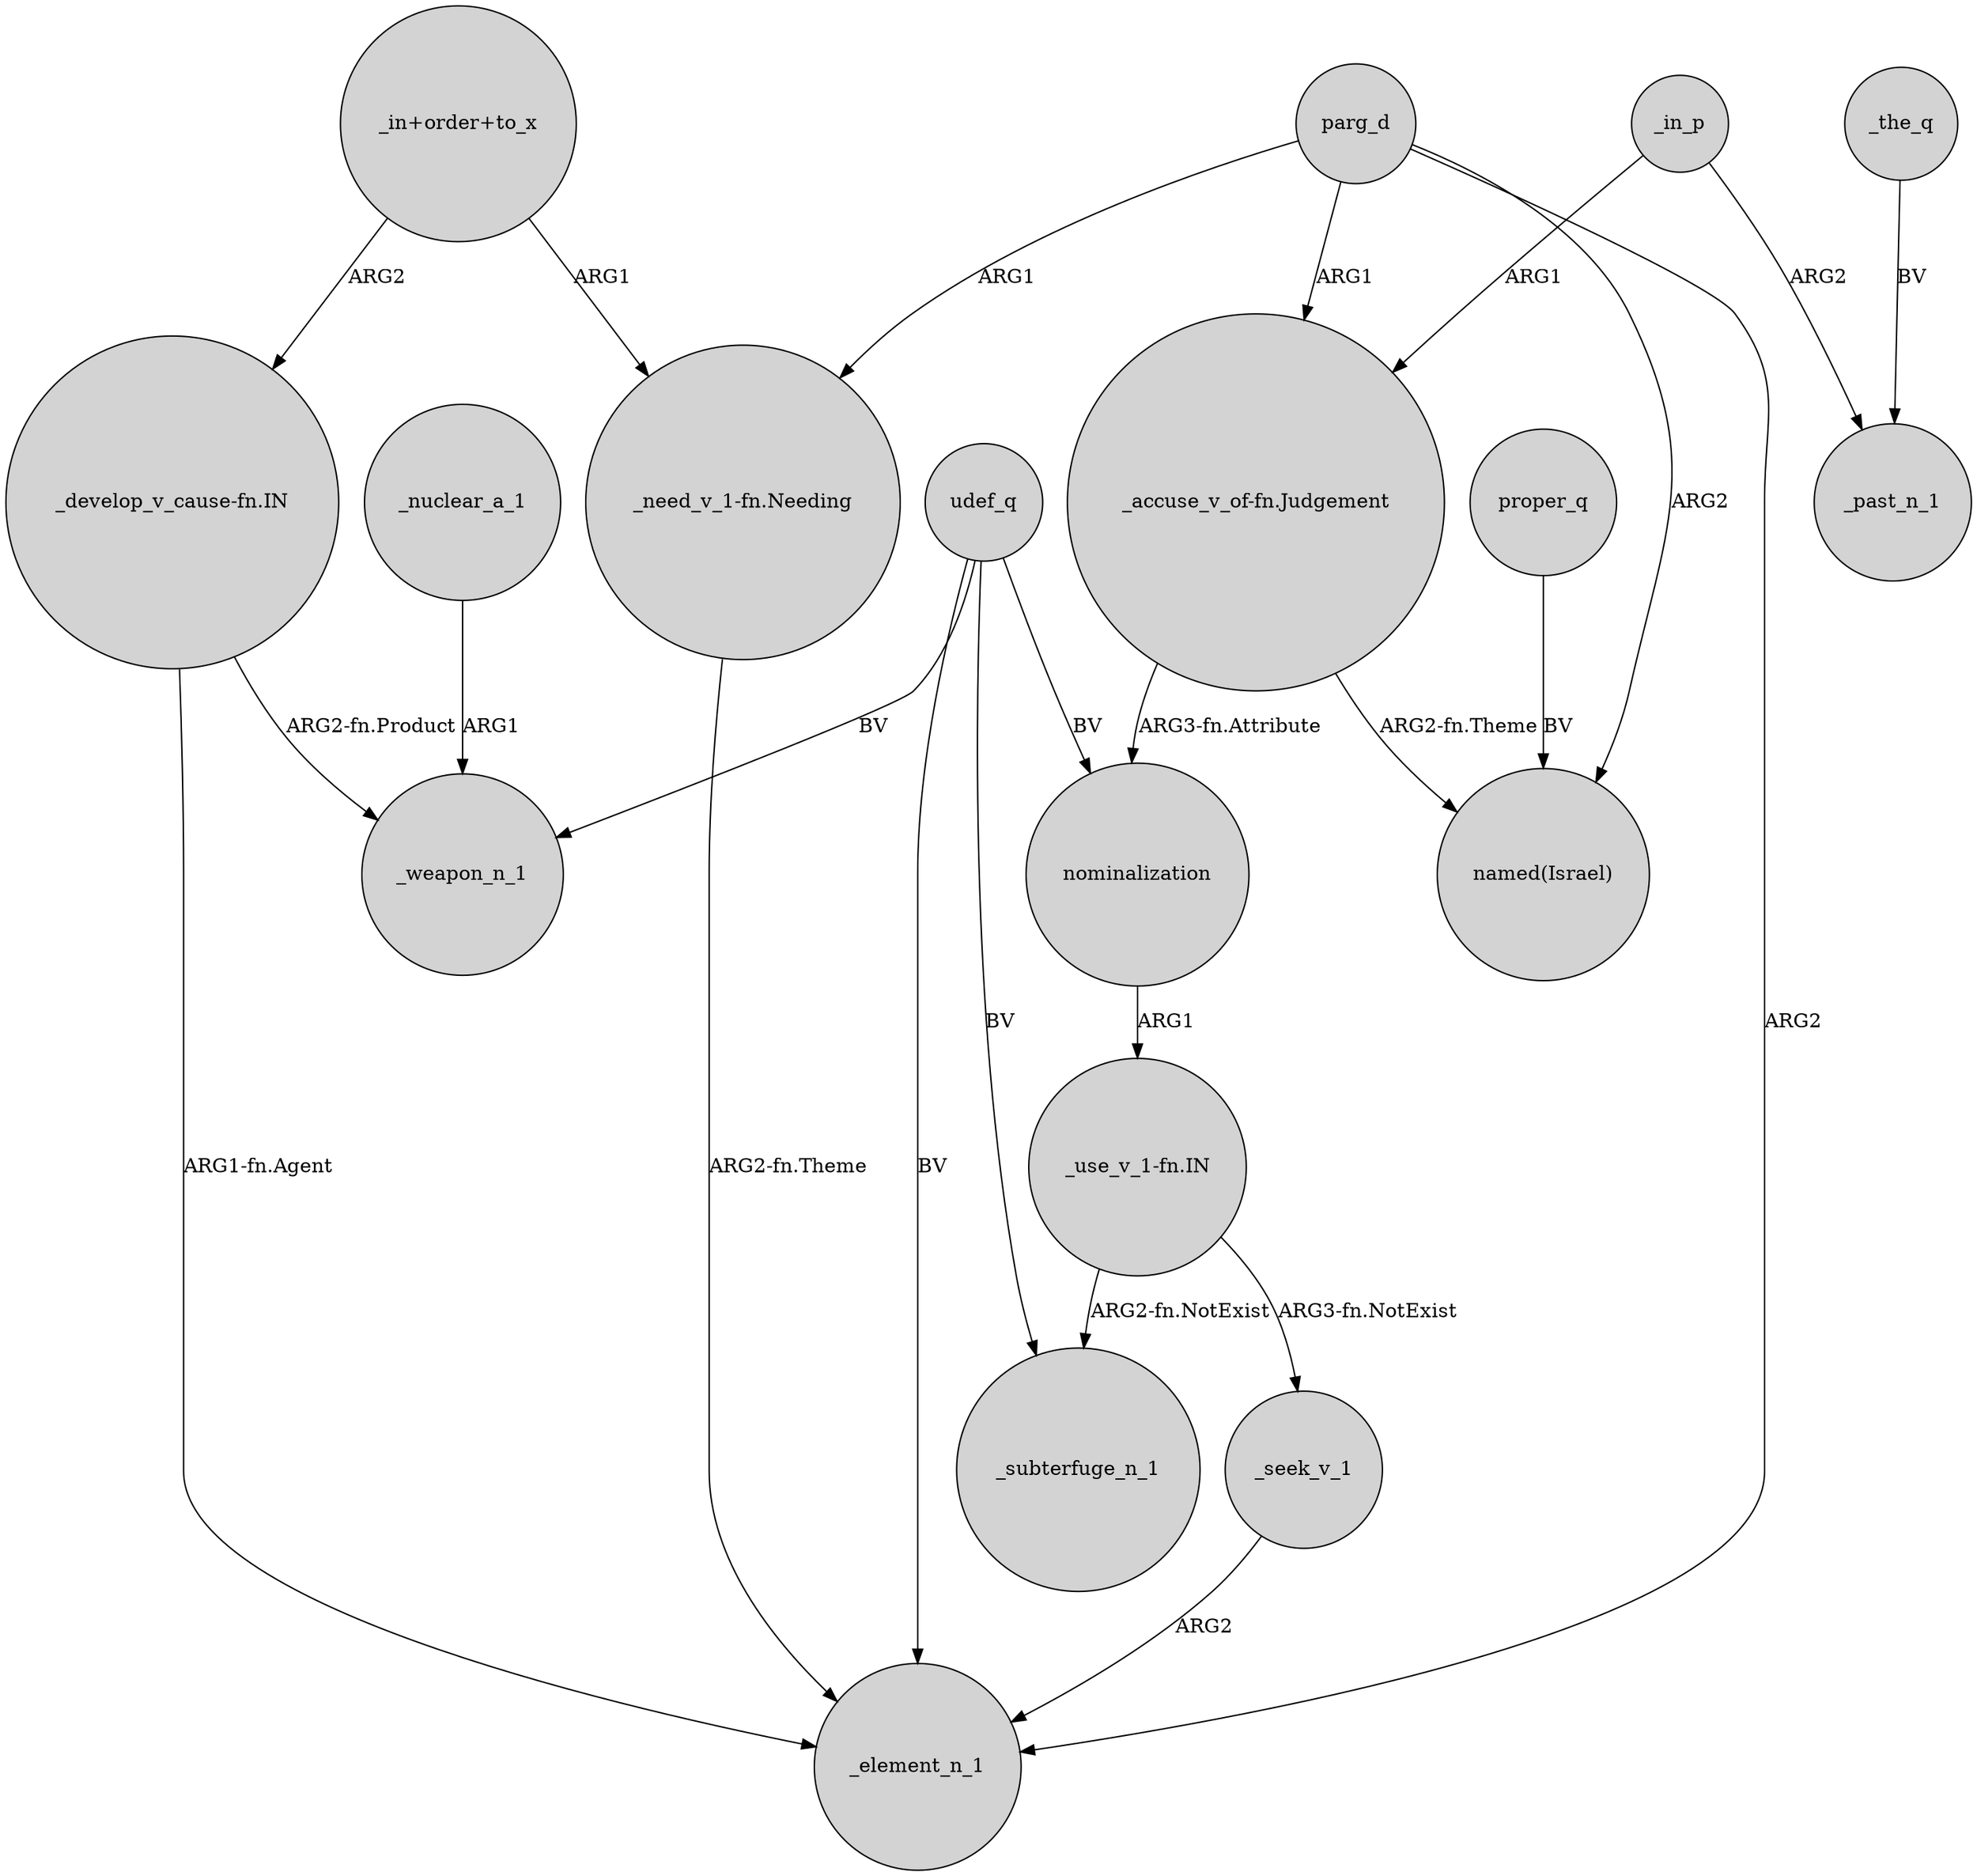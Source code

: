 digraph {
	node [shape=circle style=filled]
	_nuclear_a_1 -> _weapon_n_1 [label=ARG1]
	parg_d -> "_accuse_v_of-fn.Judgement" [label=ARG1]
	"_accuse_v_of-fn.Judgement" -> "named(Israel)" [label="ARG2-fn.Theme"]
	"_develop_v_cause-fn.IN" -> _element_n_1 [label="ARG1-fn.Agent"]
	_in_p -> _past_n_1 [label=ARG2]
	udef_q -> _weapon_n_1 [label=BV]
	"_in+order+to_x" -> "_need_v_1-fn.Needing" [label=ARG1]
	_seek_v_1 -> _element_n_1 [label=ARG2]
	parg_d -> _element_n_1 [label=ARG2]
	parg_d -> "named(Israel)" [label=ARG2]
	udef_q -> _subterfuge_n_1 [label=BV]
	"_need_v_1-fn.Needing" -> _element_n_1 [label="ARG2-fn.Theme"]
	"_develop_v_cause-fn.IN" -> _weapon_n_1 [label="ARG2-fn.Product"]
	parg_d -> "_need_v_1-fn.Needing" [label=ARG1]
	_the_q -> _past_n_1 [label=BV]
	"_in+order+to_x" -> "_develop_v_cause-fn.IN" [label=ARG2]
	_in_p -> "_accuse_v_of-fn.Judgement" [label=ARG1]
	udef_q -> nominalization [label=BV]
	"_use_v_1-fn.IN" -> _subterfuge_n_1 [label="ARG2-fn.NotExist"]
	proper_q -> "named(Israel)" [label=BV]
	udef_q -> _element_n_1 [label=BV]
	"_accuse_v_of-fn.Judgement" -> nominalization [label="ARG3-fn.Attribute"]
	nominalization -> "_use_v_1-fn.IN" [label=ARG1]
	"_use_v_1-fn.IN" -> _seek_v_1 [label="ARG3-fn.NotExist"]
}
